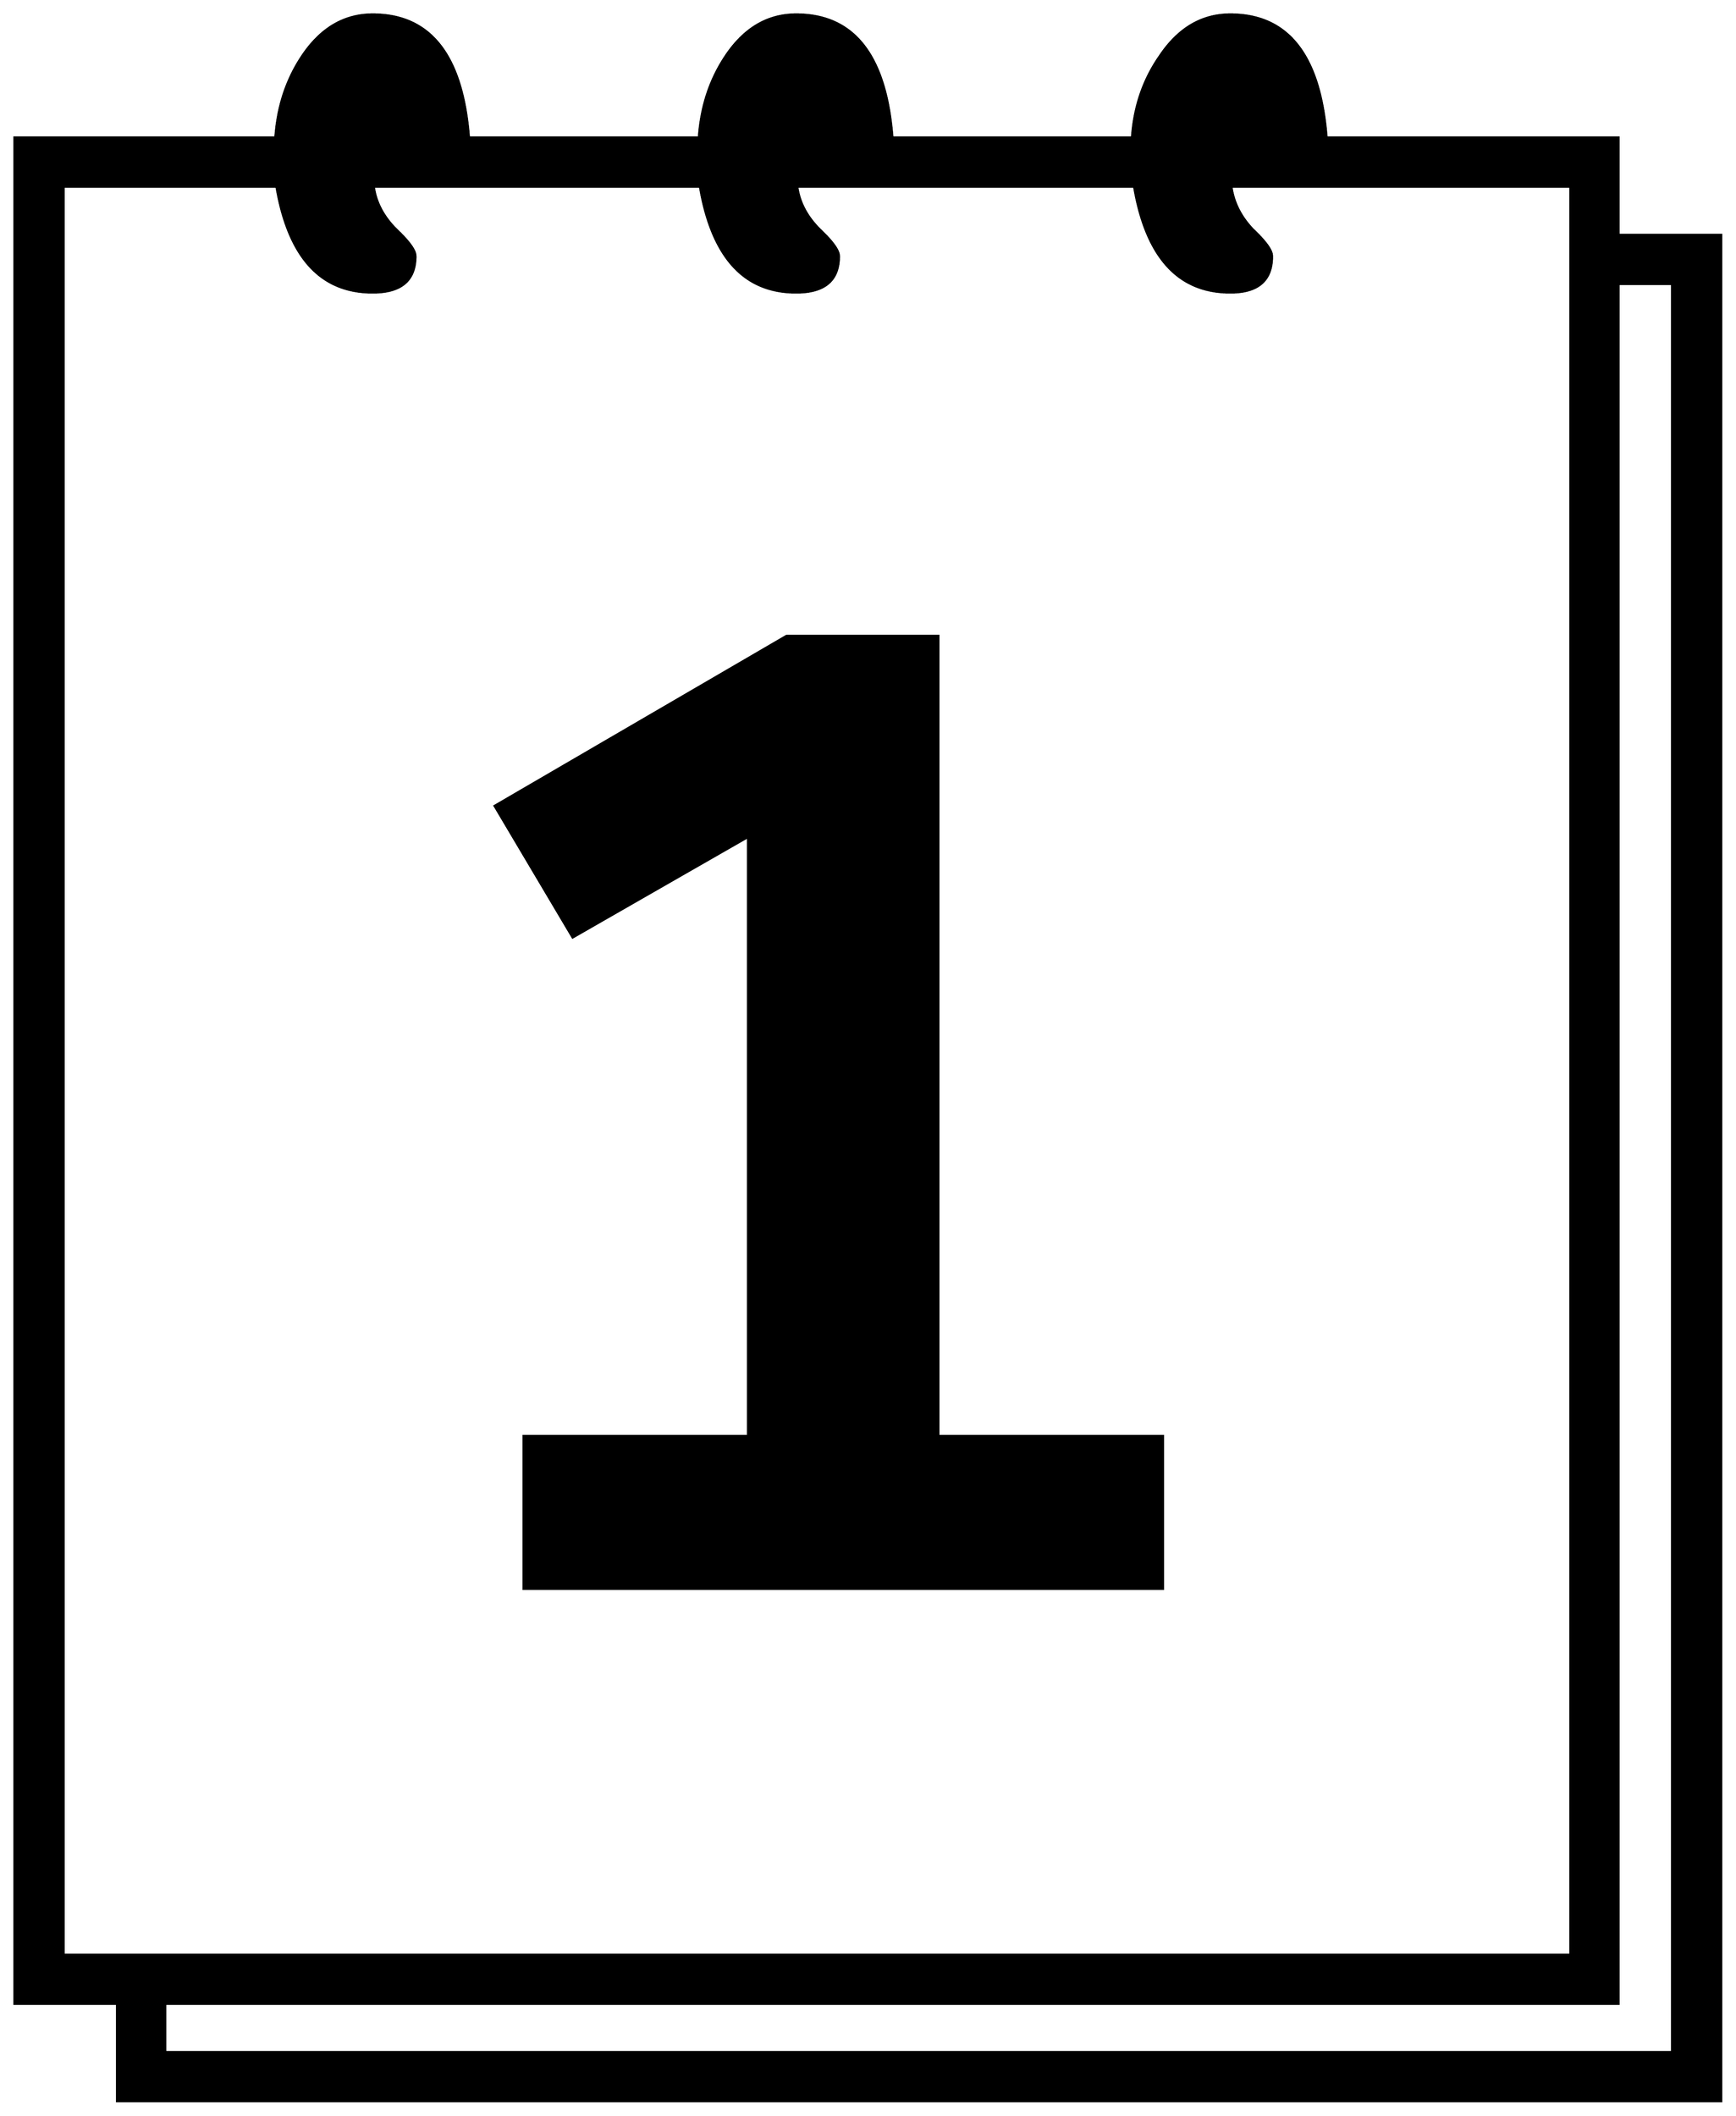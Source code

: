


\begin{tikzpicture}[y=0.80pt, x=0.80pt, yscale=-1.0, xscale=1.0, inner sep=0pt, outer sep=0pt]
\begin{scope}[shift={(100.0,1706.0)},nonzero rule]
  \path[draw=.,fill=.,line width=1.600pt] (1822.0,393.0) --
    (322.0,393.0) -- (322.0,302.0) -- (226.0,302.0) --
    (226.0,-1443.0) -- (470.0,-1443.0) .. controls
    (472.0,-1471.667) and (480.333,-1497.0) .. (495.0,-1519.0) ..
    controls (512.333,-1545.0) and (534.333,-1558.0) ..
    (561.0,-1558.0) .. controls (615.0,-1558.0) and
    (645.0,-1519.667) .. (651.0,-1443.0) -- (866.0,-1443.0) ..
    controls (868.0,-1471.667) and (876.333,-1497.0) ..
    (891.0,-1519.0) .. controls (908.333,-1545.0) and
    (930.333,-1558.0) .. (957.0,-1558.0) .. controls
    (1011.0,-1558.0) and (1041.0,-1519.667) .. (1047.0,-1443.0) --
    (1271.0,-1443.0) .. controls (1273.0,-1471.667) and
    (1281.667,-1497.0) .. (1297.0,-1519.0) .. controls
    (1314.333,-1545.0) and (1336.333,-1558.0) .. (1363.0,-1558.0) ..
    controls (1417.0,-1558.0) and (1447.0,-1519.667) ..
    (1453.0,-1443.0) -- (1726.0,-1443.0) -- (1726.0,-1352.0) --
    (1822.0,-1352.0) -- (1822.0,393.0) -- cycle(1776.0,347.0) --
    (1776.0,-1306.0) -- (1726.0,-1306.0) -- (1726.0,302.0) --
    (367.0,302.0) -- (367.0,347.0) -- (1776.0,347.0) --
    cycle(1681.0,256.0) -- (1681.0,-1397.0) -- (1364.0,-1397.0)
    .. controls (1366.0,-1382.333) and (1372.667,-1369.0) ..
    (1384.0,-1357.0) .. controls (1396.0,-1345.667) and
    (1402.0,-1337.333) .. (1402.0,-1332.0) .. controls
    (1402.0,-1309.333) and (1389.0,-1298.0) .. (1363.0,-1298.0) ..
    controls (1314.333,-1298.0) and (1284.333,-1331.0) ..
    (1273.0,-1397.0) -- (958.0,-1397.0) .. controls
    (960.0,-1382.333) and (967.0,-1369.0) .. (979.0,-1357.0) ..
    controls (991.0,-1345.667) and (997.0,-1337.333) ..
    (997.0,-1332.0) .. controls (997.0,-1309.333) and
    (983.667,-1298.0) .. (957.0,-1298.0) .. controls
    (908.333,-1298.0) and (878.333,-1331.0) .. (867.0,-1397.0) --
    (562.0,-1397.0) .. controls (564.0,-1382.333) and
    (571.0,-1369.0) .. (583.0,-1357.0) .. controls
    (595.0,-1345.667) and (601.0,-1337.333) .. (601.0,-1332.0) ..
    controls (601.0,-1309.333) and (587.667,-1298.0) ..
    (561.0,-1298.0) .. controls (512.333,-1298.0) and
    (482.333,-1331.0) .. (471.0,-1397.0) -- (272.0,-1397.0) --
    (272.0,256.0) -- (1681.0,256.0) -- cycle(1300.0,-86.0) --
    (702.0,-86.0) -- (702.0,-229.0) -- (912.0,-229.0) --
    (912.0,-789.0) -- (748.0,-695.0) -- (675.0,-818.0) --
    (948.0,-977.0) -- (1090.0,-977.0) -- (1090.0,-229.0) --
    (1300.0,-229.0) -- (1300.0,-86.0) -- cycle;
\end{scope}

\end{tikzpicture}

